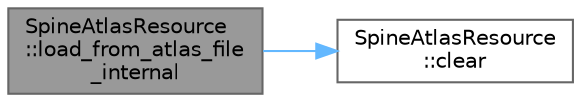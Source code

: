 digraph "SpineAtlasResource::load_from_atlas_file_internal"
{
 // LATEX_PDF_SIZE
  bgcolor="transparent";
  edge [fontname=Helvetica,fontsize=10,labelfontname=Helvetica,labelfontsize=10];
  node [fontname=Helvetica,fontsize=10,shape=box,height=0.2,width=0.4];
  rankdir="LR";
  Node1 [id="Node000001",label="SpineAtlasResource\l::load_from_atlas_file\l_internal",height=0.2,width=0.4,color="gray40", fillcolor="grey60", style="filled", fontcolor="black",tooltip=" "];
  Node1 -> Node2 [id="edge2_Node000001_Node000002",color="steelblue1",style="solid",tooltip=" "];
  Node2 [id="Node000002",label="SpineAtlasResource\l::clear",height=0.2,width=0.4,color="grey40", fillcolor="white", style="filled",URL="$class_spine_atlas_resource.html#aa8d879437cdd3e95c8f14014c58385aa",tooltip=" "];
}
